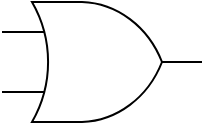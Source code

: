<mxfile>
    <diagram id="iq-JnWOMer68MYec0Mkl" name="Page-1">
        <mxGraphModel dx="834" dy="607" grid="1" gridSize="10" guides="1" tooltips="1" connect="1" arrows="1" fold="1" page="1" pageScale="1" pageWidth="827" pageHeight="1169" math="0" shadow="0">
            <root>
                <mxCell id="0"/>
                <mxCell id="1" parent="0"/>
                <mxCell id="2" value="" style="verticalLabelPosition=bottom;shadow=0;dashed=0;align=center;html=1;verticalAlign=top;shape=mxgraph.electrical.logic_gates.logic_gate;operation=or;" vertex="1" parent="1">
                    <mxGeometry x="360" y="280" width="100" height="60" as="geometry"/>
                </mxCell>
            </root>
        </mxGraphModel>
    </diagram>
</mxfile>